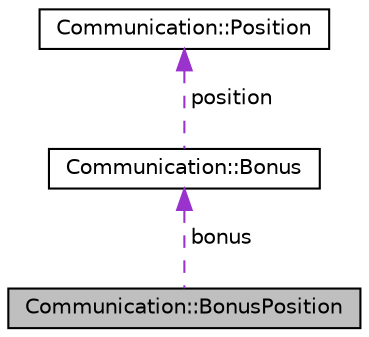 digraph "Communication::BonusPosition"
{
 // LATEX_PDF_SIZE
  edge [fontname="Helvetica",fontsize="10",labelfontname="Helvetica",labelfontsize="10"];
  node [fontname="Helvetica",fontsize="10",shape=record];
  Node1 [label="Communication::BonusPosition",height=0.2,width=0.4,color="black", fillcolor="grey75", style="filled", fontcolor="black",tooltip="Structure to communicate a list of bonus."];
  Node2 -> Node1 [dir="back",color="darkorchid3",fontsize="10",style="dashed",label=" bonus" ,fontname="Helvetica"];
  Node2 [label="Communication::Bonus",height=0.2,width=0.4,color="black", fillcolor="white", style="filled",URL="$structCommunication_1_1Bonus.html",tooltip="Structure to stock a bonus."];
  Node3 -> Node2 [dir="back",color="darkorchid3",fontsize="10",style="dashed",label=" position" ,fontname="Helvetica"];
  Node3 [label="Communication::Position",height=0.2,width=0.4,color="black", fillcolor="white", style="filled",URL="$structCommunication_1_1Position.html",tooltip="Structure to stock position."];
}
